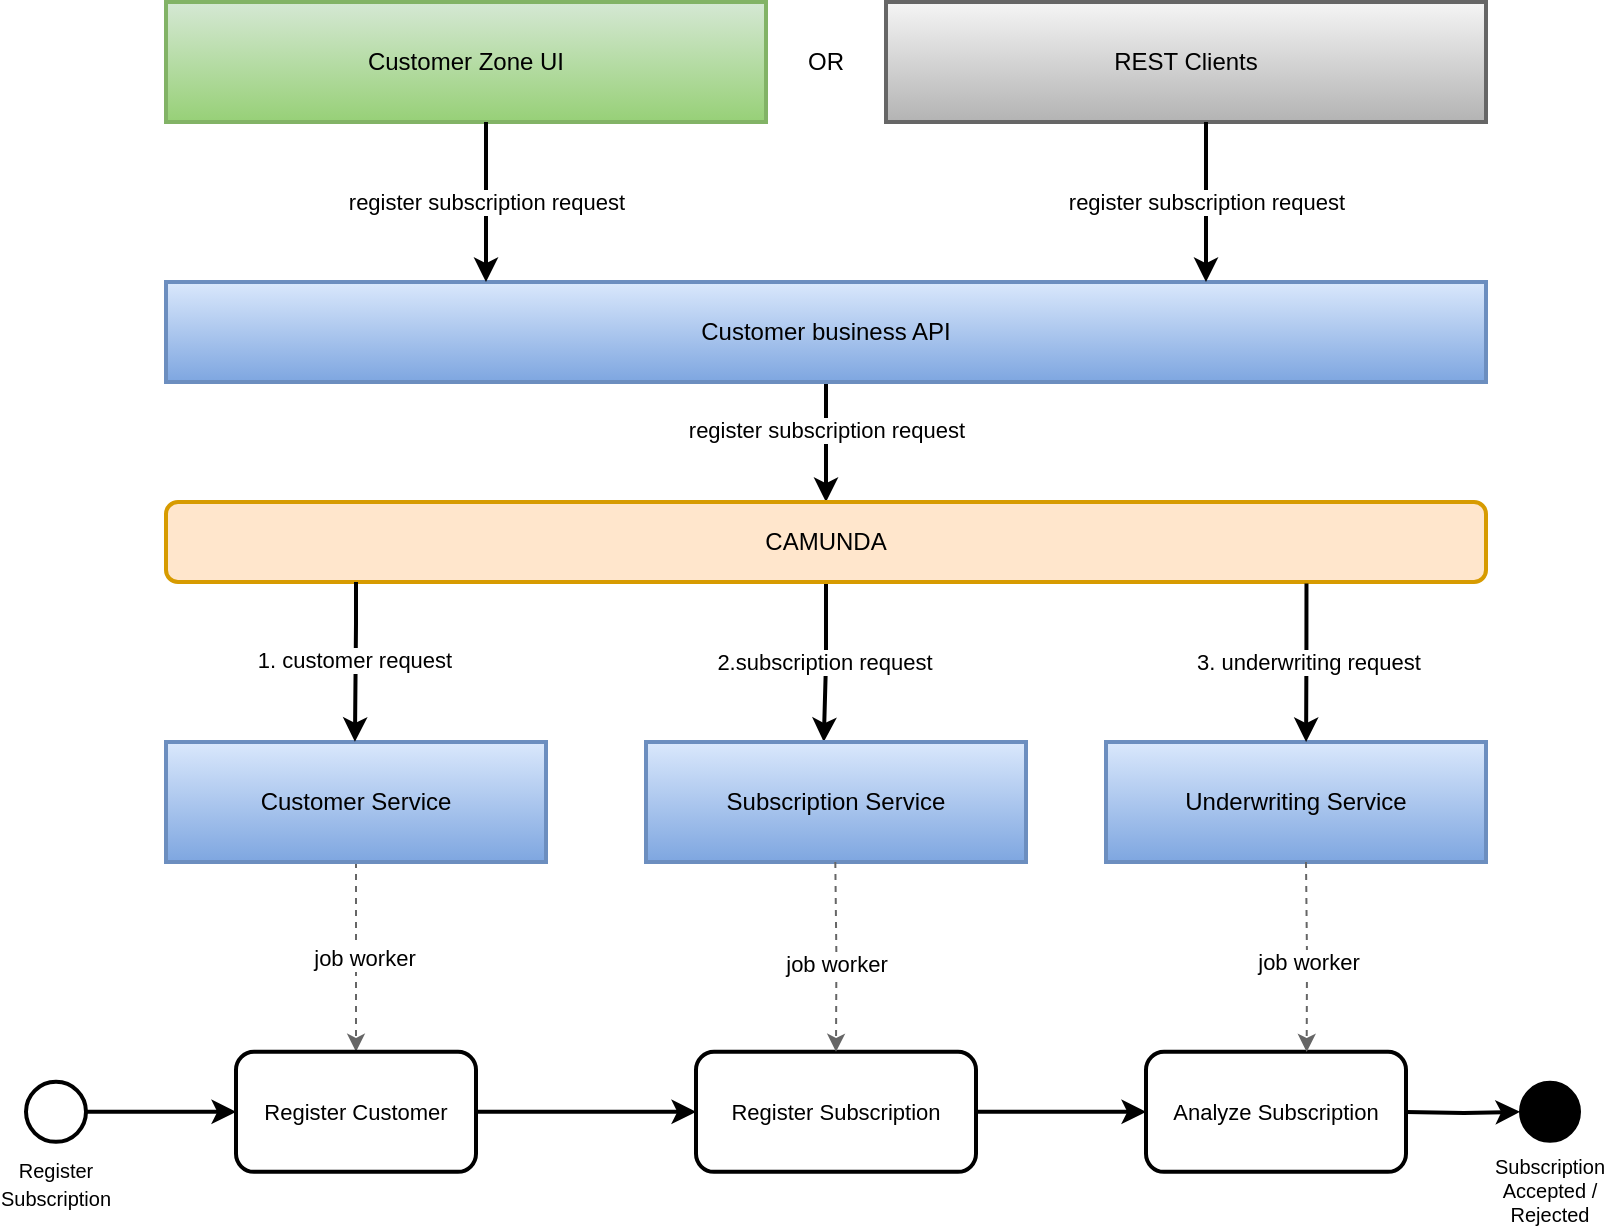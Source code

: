 <mxfile version="22.1.18" type="device" pages="2">
  <diagram name="Application diagram and process" id="FSM_f_IeyWhHZhNTd732">
    <mxGraphModel dx="1220" dy="674" grid="1" gridSize="10" guides="1" tooltips="1" connect="1" arrows="1" fold="1" page="1" pageScale="1" pageWidth="827" pageHeight="1169" math="0" shadow="0">
      <root>
        <mxCell id="0" />
        <mxCell id="1" parent="0" />
        <mxCell id="EqphdQN57ybP5H1wpcF1-2" value="Customer Zone UI" style="rounded=0;whiteSpace=wrap;html=1;strokeWidth=2;fillColor=#d5e8d4;gradientColor=#97d077;strokeColor=#82b366;" parent="1" vertex="1">
          <mxGeometry x="95" y="10" width="300" height="60" as="geometry" />
        </mxCell>
        <mxCell id="EqphdQN57ybP5H1wpcF1-16" value="register subscription request" style="edgeStyle=orthogonalEdgeStyle;rounded=0;orthogonalLoop=1;jettySize=auto;html=1;entryX=0.5;entryY=0;entryDx=0;entryDy=0;strokeWidth=2;" parent="1" source="EqphdQN57ybP5H1wpcF1-3" target="EqphdQN57ybP5H1wpcF1-12" edge="1">
          <mxGeometry x="-0.2" relative="1" as="geometry">
            <Array as="points">
              <mxPoint x="425" y="230" />
              <mxPoint x="425" y="230" />
            </Array>
            <mxPoint as="offset" />
          </mxGeometry>
        </mxCell>
        <mxCell id="EqphdQN57ybP5H1wpcF1-3" value="Customer business API" style="rounded=0;whiteSpace=wrap;html=1;strokeWidth=2;fillColor=#dae8fc;gradientColor=#7ea6e0;strokeColor=#6c8ebf;" parent="1" vertex="1">
          <mxGeometry x="95" y="150" width="660" height="50" as="geometry" />
        </mxCell>
        <mxCell id="EqphdQN57ybP5H1wpcF1-5" value="register subscription request" style="edgeStyle=orthogonalEdgeStyle;rounded=0;orthogonalLoop=1;jettySize=auto;html=1;strokeWidth=2;" parent="1" source="EqphdQN57ybP5H1wpcF1-2" edge="1">
          <mxGeometry relative="1" as="geometry">
            <mxPoint x="255" y="150" as="targetPoint" />
            <Array as="points">
              <mxPoint x="255" y="150" />
            </Array>
          </mxGeometry>
        </mxCell>
        <mxCell id="EqphdQN57ybP5H1wpcF1-8" value="REST Clients" style="rounded=0;whiteSpace=wrap;html=1;strokeWidth=2;fillColor=#f5f5f5;gradientColor=#b3b3b3;strokeColor=#666666;" parent="1" vertex="1">
          <mxGeometry x="455" y="10" width="300" height="60" as="geometry" />
        </mxCell>
        <mxCell id="EqphdQN57ybP5H1wpcF1-17" value="2.subscription request" style="edgeStyle=orthogonalEdgeStyle;rounded=0;orthogonalLoop=1;jettySize=auto;html=1;entryX=0.5;entryY=0;entryDx=0;entryDy=0;strokeWidth=2;exitX=0.5;exitY=1;exitDx=0;exitDy=0;" parent="1" edge="1" source="EqphdQN57ybP5H1wpcF1-12">
          <mxGeometry relative="1" as="geometry">
            <mxPoint x="424" y="310" as="sourcePoint" />
            <mxPoint x="423.87" y="380" as="targetPoint" />
          </mxGeometry>
        </mxCell>
        <mxCell id="EqphdQN57ybP5H1wpcF1-12" value="CAMUNDA" style="rounded=1;whiteSpace=wrap;html=1;strokeWidth=2;fillColor=#ffe6cc;strokeColor=#d79b00;" parent="1" vertex="1">
          <mxGeometry x="95" y="260" width="660" height="40" as="geometry" />
        </mxCell>
        <mxCell id="zcVU4DoFLLSGYabCWsxN-13" value="" style="edgeStyle=orthogonalEdgeStyle;rounded=0;orthogonalLoop=1;jettySize=auto;html=1;entryX=0.5;entryY=0;entryDx=0;entryDy=0;exitX=0.5;exitY=1;exitDx=0;exitDy=0;dashed=1;strokeWidth=1;fillColor=#f5f5f5;gradientColor=#b3b3b3;strokeColor=#666666;" edge="1" parent="1" source="EqphdQN57ybP5H1wpcF1-13" target="zcVU4DoFLLSGYabCWsxN-3">
          <mxGeometry relative="1" as="geometry">
            <mxPoint x="195" y="450" as="sourcePoint" />
          </mxGeometry>
        </mxCell>
        <mxCell id="NPMGVPExhr0252WPOm7D-1" value="job worker" style="edgeLabel;html=1;align=center;verticalAlign=middle;resizable=0;points=[];" vertex="1" connectable="0" parent="zcVU4DoFLLSGYabCWsxN-13">
          <mxGeometry x="-0.003" y="4" relative="1" as="geometry">
            <mxPoint as="offset" />
          </mxGeometry>
        </mxCell>
        <mxCell id="EqphdQN57ybP5H1wpcF1-13" value="Customer Service" style="rounded=0;whiteSpace=wrap;html=1;strokeWidth=2;fillColor=#dae8fc;gradientColor=#7ea6e0;strokeColor=#6c8ebf;" parent="1" vertex="1">
          <mxGeometry x="95" y="380" width="190" height="60" as="geometry" />
        </mxCell>
        <mxCell id="EqphdQN57ybP5H1wpcF1-14" value="Subscription Service" style="rounded=0;whiteSpace=wrap;html=1;strokeWidth=2;fillColor=#dae8fc;gradientColor=#7ea6e0;strokeColor=#6c8ebf;" parent="1" vertex="1">
          <mxGeometry x="335" y="380" width="190" height="60" as="geometry" />
        </mxCell>
        <mxCell id="EqphdQN57ybP5H1wpcF1-15" value="Underwriting Service" style="rounded=0;whiteSpace=wrap;html=1;strokeWidth=2;fillColor=#dae8fc;gradientColor=#7ea6e0;strokeColor=#6c8ebf;" parent="1" vertex="1">
          <mxGeometry x="565" y="380" width="190" height="60" as="geometry" />
        </mxCell>
        <mxCell id="EqphdQN57ybP5H1wpcF1-20" value="1. customer request" style="edgeStyle=orthogonalEdgeStyle;rounded=0;orthogonalLoop=1;jettySize=auto;html=1;entryX=0.5;entryY=0;entryDx=0;entryDy=0;strokeWidth=2;" parent="1" edge="1">
          <mxGeometry relative="1" as="geometry">
            <mxPoint x="190" y="300" as="sourcePoint" />
            <mxPoint x="189.47" y="379.88" as="targetPoint" />
            <Array as="points">
              <mxPoint x="190.42" y="320.88" />
              <mxPoint x="189.42" y="320.88" />
            </Array>
          </mxGeometry>
        </mxCell>
        <mxCell id="EqphdQN57ybP5H1wpcF1-21" value="3. underwriting request" style="edgeStyle=orthogonalEdgeStyle;rounded=0;orthogonalLoop=1;jettySize=auto;html=1;entryX=0.5;entryY=0;entryDx=0;entryDy=0;exitX=0.864;exitY=1.018;exitDx=0;exitDy=0;strokeWidth=2;exitPerimeter=0;" parent="1" edge="1" source="EqphdQN57ybP5H1wpcF1-12">
          <mxGeometry x="0.004" relative="1" as="geometry">
            <mxPoint x="667.31" y="321.02" as="sourcePoint" />
            <mxPoint x="665.05" y="380" as="targetPoint" />
            <Array as="points" />
            <mxPoint as="offset" />
          </mxGeometry>
        </mxCell>
        <mxCell id="EqphdQN57ybP5H1wpcF1-22" value="register subscription request" style="edgeStyle=orthogonalEdgeStyle;rounded=0;orthogonalLoop=1;jettySize=auto;html=1;strokeWidth=2;" parent="1" edge="1">
          <mxGeometry relative="1" as="geometry">
            <mxPoint x="615" y="70" as="sourcePoint" />
            <mxPoint x="615" y="150" as="targetPoint" />
            <Array as="points">
              <mxPoint x="615" y="110" />
              <mxPoint x="615" y="110" />
            </Array>
          </mxGeometry>
        </mxCell>
        <mxCell id="zcVU4DoFLLSGYabCWsxN-9" style="edgeStyle=orthogonalEdgeStyle;rounded=0;orthogonalLoop=1;jettySize=auto;html=1;entryX=0;entryY=0.5;entryDx=0;entryDy=0;strokeWidth=2;" edge="1" parent="1" source="zcVU4DoFLLSGYabCWsxN-2" target="zcVU4DoFLLSGYabCWsxN-3">
          <mxGeometry relative="1" as="geometry" />
        </mxCell>
        <mxCell id="zcVU4DoFLLSGYabCWsxN-2" value="&lt;font style=&quot;font-size: 10px;&quot;&gt;Register Subscription&lt;/font&gt;" style="ellipse;whiteSpace=wrap;html=1;aspect=fixed;verticalAlign=top;horizontal=1;labelPosition=center;verticalLabelPosition=bottom;align=center;strokeWidth=2;" vertex="1" parent="1">
          <mxGeometry x="25" y="549.92" width="30" height="30" as="geometry" />
        </mxCell>
        <mxCell id="zcVU4DoFLLSGYabCWsxN-8" style="edgeStyle=orthogonalEdgeStyle;rounded=0;orthogonalLoop=1;jettySize=auto;html=1;entryX=0;entryY=0.5;entryDx=0;entryDy=0;strokeWidth=2;" edge="1" parent="1" source="zcVU4DoFLLSGYabCWsxN-3" target="zcVU4DoFLLSGYabCWsxN-4">
          <mxGeometry relative="1" as="geometry" />
        </mxCell>
        <mxCell id="zcVU4DoFLLSGYabCWsxN-3" value="Register Customer" style="rounded=1;whiteSpace=wrap;html=1;strokeWidth=2;fontSize=11;" vertex="1" parent="1">
          <mxGeometry x="130" y="534.92" width="120" height="60" as="geometry" />
        </mxCell>
        <mxCell id="zcVU4DoFLLSGYabCWsxN-7" style="edgeStyle=orthogonalEdgeStyle;rounded=0;orthogonalLoop=1;jettySize=auto;html=1;strokeWidth=2;" edge="1" parent="1" source="zcVU4DoFLLSGYabCWsxN-4" target="zcVU4DoFLLSGYabCWsxN-5">
          <mxGeometry relative="1" as="geometry" />
        </mxCell>
        <mxCell id="zcVU4DoFLLSGYabCWsxN-4" value="Register Subscription" style="rounded=1;whiteSpace=wrap;html=1;strokeWidth=2;fontSize=11;" vertex="1" parent="1">
          <mxGeometry x="360" y="534.92" width="140" height="60" as="geometry" />
        </mxCell>
        <mxCell id="zcVU4DoFLLSGYabCWsxN-5" value="Analyze Subscription" style="rounded=1;whiteSpace=wrap;html=1;strokeWidth=2;fontSize=11;" vertex="1" parent="1">
          <mxGeometry x="585" y="534.92" width="130" height="60" as="geometry" />
        </mxCell>
        <mxCell id="zcVU4DoFLLSGYabCWsxN-12" style="edgeStyle=orthogonalEdgeStyle;rounded=0;orthogonalLoop=1;jettySize=auto;html=1;entryX=0;entryY=0.5;entryDx=0;entryDy=0;strokeWidth=2;" edge="1" parent="1" target="zcVU4DoFLLSGYabCWsxN-10">
          <mxGeometry relative="1" as="geometry">
            <mxPoint x="715" y="565" as="sourcePoint" />
          </mxGeometry>
        </mxCell>
        <mxCell id="zcVU4DoFLLSGYabCWsxN-10" value="Subscription Accepted / Rejected" style="ellipse;whiteSpace=wrap;html=1;aspect=fixed;fillColor=#000000;horizontal=1;labelPosition=center;verticalLabelPosition=bottom;align=center;verticalAlign=top;fontSize=10;" vertex="1" parent="1">
          <mxGeometry x="772" y="549.92" width="30" height="30" as="geometry" />
        </mxCell>
        <mxCell id="zcVU4DoFLLSGYabCWsxN-15" value="" style="edgeStyle=orthogonalEdgeStyle;rounded=0;orthogonalLoop=1;jettySize=auto;html=1;exitX=0.5;exitY=1;exitDx=0;exitDy=0;dashed=1;strokeWidth=1;fillColor=#f5f5f5;gradientColor=#b3b3b3;strokeColor=#666666;entryX=0.5;entryY=0;entryDx=0;entryDy=0;" edge="1" parent="1" target="zcVU4DoFLLSGYabCWsxN-4">
          <mxGeometry relative="1" as="geometry">
            <mxPoint x="429.66" y="440" as="sourcePoint" />
            <mxPoint x="430" y="530" as="targetPoint" />
          </mxGeometry>
        </mxCell>
        <mxCell id="NPMGVPExhr0252WPOm7D-3" value="job worker" style="edgeLabel;html=1;align=center;verticalAlign=middle;resizable=0;points=[];" vertex="1" connectable="0" parent="zcVU4DoFLLSGYabCWsxN-15">
          <mxGeometry x="0.1" relative="1" as="geometry">
            <mxPoint y="-2" as="offset" />
          </mxGeometry>
        </mxCell>
        <mxCell id="mis5JClReSJxdjSF5Wmw-3" value="" style="edgeStyle=orthogonalEdgeStyle;rounded=0;orthogonalLoop=1;jettySize=auto;html=1;exitX=0.5;exitY=1;exitDx=0;exitDy=0;dashed=1;strokeWidth=1;fillColor=#f5f5f5;gradientColor=#b3b3b3;strokeColor=#666666;entryX=0.5;entryY=0;entryDx=0;entryDy=0;" edge="1" parent="1">
          <mxGeometry relative="1" as="geometry">
            <mxPoint x="665" y="440" as="sourcePoint" />
            <mxPoint x="665.34" y="535" as="targetPoint" />
          </mxGeometry>
        </mxCell>
        <mxCell id="mis5JClReSJxdjSF5Wmw-4" value="job worker" style="edgeLabel;html=1;align=center;verticalAlign=middle;resizable=0;points=[];" vertex="1" connectable="0" parent="mis5JClReSJxdjSF5Wmw-3">
          <mxGeometry x="0.1" relative="1" as="geometry">
            <mxPoint y="-2" as="offset" />
          </mxGeometry>
        </mxCell>
        <mxCell id="58AXZ56p5qT9tm1pG3Y3-1" value="OR" style="text;html=1;strokeColor=none;fillColor=none;align=center;verticalAlign=middle;whiteSpace=wrap;rounded=0;" vertex="1" parent="1">
          <mxGeometry x="395" y="25" width="60" height="30" as="geometry" />
        </mxCell>
      </root>
    </mxGraphModel>
  </diagram>
  <diagram name="Logical diagram" id="E2NaoQI-zkE9dp36Fbta">
    <mxGraphModel dx="1257" dy="694" grid="1" gridSize="10" guides="1" tooltips="1" connect="1" arrows="1" fold="1" page="1" pageScale="1" pageWidth="827" pageHeight="1169" math="0" shadow="0">
      <root>
        <mxCell id="-XD8w-e7FFqxHBaUjs2t-0" />
        <mxCell id="-XD8w-e7FFqxHBaUjs2t-1" parent="-XD8w-e7FFqxHBaUjs2t-0" />
        <mxCell id="-XD8w-e7FFqxHBaUjs2t-2" value="Customer Zone UI&amp;nbsp;" style="rounded=0;whiteSpace=wrap;html=1;strokeWidth=2;fillColor=#d5e8d4;gradientColor=#97d077;strokeColor=#82b366;fontSize=10;verticalAlign=top;align=right;" vertex="1" parent="-XD8w-e7FFqxHBaUjs2t-1">
          <mxGeometry x="40" y="40" width="300" height="60" as="geometry" />
        </mxCell>
        <mxCell id="-XD8w-e7FFqxHBaUjs2t-4" value="Customer business API&amp;nbsp;" style="rounded=0;whiteSpace=wrap;html=1;strokeWidth=2;fillColor=#dae8fc;gradientColor=#7ea6e0;strokeColor=#6c8ebf;horizontal=1;verticalAlign=top;align=right;fontSize=10;" vertex="1" parent="-XD8w-e7FFqxHBaUjs2t-1">
          <mxGeometry x="129.38" y="170" width="460.62" height="70" as="geometry" />
        </mxCell>
        <mxCell id="-XD8w-e7FFqxHBaUjs2t-5" value="http / rest" style="edgeStyle=orthogonalEdgeStyle;rounded=0;orthogonalLoop=1;jettySize=auto;html=1;strokeWidth=1;entryX=0.5;entryY=0;entryDx=0;entryDy=0;strokeColor=#006EAF;fillColor=#1ba1e2;exitX=0.5;exitY=1;exitDx=0;exitDy=0;fontSize=10;" edge="1" parent="-XD8w-e7FFqxHBaUjs2t-1" source="3aMHLn-zL4CBh3EvdL8x-0" target="XoBwDQfbGacnHAfuSFCK-1">
          <mxGeometry relative="1" as="geometry">
            <mxPoint x="200" y="180" as="targetPoint" />
          </mxGeometry>
        </mxCell>
        <mxCell id="-XD8w-e7FFqxHBaUjs2t-6" value="REST Clients&amp;nbsp;" style="rounded=0;whiteSpace=wrap;html=1;strokeWidth=2;fillColor=#f5f5f5;gradientColor=#b3b3b3;strokeColor=#666666;horizontal=1;align=right;verticalAlign=top;fontSize=10;" vertex="1" parent="-XD8w-e7FFqxHBaUjs2t-1">
          <mxGeometry x="400" y="40" width="190" height="60" as="geometry" />
        </mxCell>
        <mxCell id="-XD8w-e7FFqxHBaUjs2t-8" value="CAMUNDA" style="rounded=1;whiteSpace=wrap;html=1;strokeWidth=2;fillColor=#ffe6cc;strokeColor=#d79b00;" vertex="1" parent="-XD8w-e7FFqxHBaUjs2t-1">
          <mxGeometry x="40" y="290" width="660" height="50" as="geometry" />
        </mxCell>
        <mxCell id="-XD8w-e7FFqxHBaUjs2t-10" value="&lt;font style=&quot;font-size: 10px;&quot;&gt;Subscription Service&lt;/font&gt;" style="rounded=0;whiteSpace=wrap;html=1;strokeWidth=2;fillColor=#dae8fc;gradientColor=#7ea6e0;strokeColor=#6c8ebf;verticalAlign=top;align=right;fontSize=10;" vertex="1" parent="-XD8w-e7FFqxHBaUjs2t-1">
          <mxGeometry x="280" y="410" width="190" height="60" as="geometry" />
        </mxCell>
        <mxCell id="-XD8w-e7FFqxHBaUjs2t-14" value="http / rest" style="edgeStyle=orthogonalEdgeStyle;rounded=0;orthogonalLoop=1;jettySize=auto;html=1;strokeWidth=1;strokeColor=#006EAF;fillColor=#1ba1e2;entryX=0.835;entryY=-0.033;entryDx=0;entryDy=0;entryPerimeter=0;fontSize=10;exitX=0.5;exitY=1;exitDx=0;exitDy=0;verticalAlign=bottom;" edge="1" parent="-XD8w-e7FFqxHBaUjs2t-1" target="XoBwDQfbGacnHAfuSFCK-1" source="-XD8w-e7FFqxHBaUjs2t-6">
          <mxGeometry relative="1" as="geometry">
            <mxPoint x="560" y="120" as="sourcePoint" />
            <mxPoint x="560" y="180" as="targetPoint" />
          </mxGeometry>
        </mxCell>
        <mxCell id="-XD8w-e7FFqxHBaUjs2t-18" value="MSSQL" style="shape=cylinder3;whiteSpace=wrap;html=1;boundedLbl=1;backgroundOutline=1;size=15;fontSize=9;" vertex="1" parent="-XD8w-e7FFqxHBaUjs2t-1">
          <mxGeometry x="40" y="185" width="50" height="50" as="geometry" />
        </mxCell>
        <mxCell id="-XD8w-e7FFqxHBaUjs2t-19" value="tds" style="edgeStyle=orthogonalEdgeStyle;rounded=0;orthogonalLoop=1;jettySize=auto;html=1;entryX=1;entryY=0.5;entryDx=0;entryDy=0;entryPerimeter=0;fontSize=10;fillColor=#008a00;strokeColor=#005700;verticalAlign=bottom;exitX=0;exitY=0.5;exitDx=0;exitDy=0;" edge="1" parent="-XD8w-e7FFqxHBaUjs2t-1" source="XoBwDQfbGacnHAfuSFCK-1" target="-XD8w-e7FFqxHBaUjs2t-18">
          <mxGeometry relative="1" as="geometry" />
        </mxCell>
        <mxCell id="-XD8w-e7FFqxHBaUjs2t-20" value="tcp (27017)" style="edgeStyle=orthogonalEdgeStyle;rounded=0;orthogonalLoop=1;jettySize=auto;html=1;entryX=0.5;entryY=0;entryDx=0;entryDy=0;entryPerimeter=0;strokeWidth=1;exitX=0.5;exitY=1;exitDx=0;exitDy=0;fontSize=10;fillColor=#a20025;strokeColor=#6F0000;" edge="1" parent="-XD8w-e7FFqxHBaUjs2t-1" source="-XD8w-e7FFqxHBaUjs2t-22">
          <mxGeometry relative="1" as="geometry">
            <mxPoint x="375" y="470" as="sourcePoint" />
            <mxPoint x="332.5" y="520" as="targetPoint" />
            <Array as="points">
              <mxPoint x="333" y="490" />
              <mxPoint x="333" y="490" />
            </Array>
          </mxGeometry>
        </mxCell>
        <mxCell id="VSANAYaPnrMPeIzBK2SR-5" value="http" style="edgeStyle=orthogonalEdgeStyle;rounded=0;orthogonalLoop=1;jettySize=auto;html=1;entryX=0;entryY=0.5;entryDx=0;entryDy=0;endArrow=openThin;endFill=0;startArrow=openThin;startFill=0;fontSize=9;verticalAlign=top;fillColor=#1ba1e2;strokeColor=#006EAF;" edge="1" parent="-XD8w-e7FFqxHBaUjs2t-1" source="-XD8w-e7FFqxHBaUjs2t-22" target="VSANAYaPnrMPeIzBK2SR-3">
          <mxGeometry relative="1" as="geometry" />
        </mxCell>
        <mxCell id="-XD8w-e7FFqxHBaUjs2t-22" value="subscription-service-dapr" style="rounded=1;whiteSpace=wrap;html=1;fillColor=#1ba1e2;fontColor=#ffffff;strokeColor=#006EAF;fontSize=8;" vertex="1" parent="-XD8w-e7FFqxHBaUjs2t-1">
          <mxGeometry x="295" y="440" width="75" height="20" as="geometry" />
        </mxCell>
        <mxCell id="VSANAYaPnrMPeIzBK2SR-3" value="subscription-service" style="rounded=1;whiteSpace=wrap;html=1;fillColor=#1ba1e2;fontColor=#ffffff;strokeColor=#006EAF;fontSize=8;" vertex="1" parent="-XD8w-e7FFqxHBaUjs2t-1">
          <mxGeometry x="400" y="440" width="60" height="20" as="geometry" />
        </mxCell>
        <mxCell id="-XD8w-e7FFqxHBaUjs2t-7" value="grpc" style="edgeStyle=orthogonalEdgeStyle;rounded=0;orthogonalLoop=1;jettySize=auto;html=1;entryX=0.5;entryY=0;entryDx=0;entryDy=0;exitX=0.443;exitY=0.96;exitDx=0;exitDy=0;strokeWidth=1;exitPerimeter=0;fontSize=10;startArrow=classic;startFill=1;" edge="1" parent="-XD8w-e7FFqxHBaUjs2t-1" target="-XD8w-e7FFqxHBaUjs2t-22" source="-XD8w-e7FFqxHBaUjs2t-8">
          <mxGeometry x="-0.332" relative="1" as="geometry">
            <mxPoint x="333.63" y="351.02" as="sourcePoint" />
            <mxPoint x="331.37" y="410" as="targetPoint" />
            <Array as="points" />
            <mxPoint as="offset" />
          </mxGeometry>
        </mxCell>
        <mxCell id="VSANAYaPnrMPeIzBK2SR-6" value="&lt;font style=&quot;font-size: 10px;&quot;&gt;Customer Service&lt;/font&gt;" style="rounded=0;whiteSpace=wrap;html=1;strokeWidth=2;fillColor=#dae8fc;gradientColor=#7ea6e0;strokeColor=#6c8ebf;verticalAlign=top;align=right;fontSize=10;" vertex="1" parent="-XD8w-e7FFqxHBaUjs2t-1">
          <mxGeometry x="50" y="410" width="190" height="60" as="geometry" />
        </mxCell>
        <mxCell id="VSANAYaPnrMPeIzBK2SR-7" value="MongoDB" style="shape=cylinder3;whiteSpace=wrap;html=1;boundedLbl=1;backgroundOutline=1;size=15;fontSize=9;" vertex="1" parent="-XD8w-e7FFqxHBaUjs2t-1">
          <mxGeometry x="75.63" y="520" width="53.75" height="50" as="geometry" />
        </mxCell>
        <mxCell id="VSANAYaPnrMPeIzBK2SR-8" value="tcp (27017)" style="edgeStyle=orthogonalEdgeStyle;rounded=0;orthogonalLoop=1;jettySize=auto;html=1;entryX=0.5;entryY=0;entryDx=0;entryDy=0;entryPerimeter=0;strokeWidth=1;exitX=0.5;exitY=1;exitDx=0;exitDy=0;fontSize=10;fillColor=#a20025;strokeColor=#6F0000;" edge="1" parent="-XD8w-e7FFqxHBaUjs2t-1" source="VSANAYaPnrMPeIzBK2SR-10" target="VSANAYaPnrMPeIzBK2SR-7">
          <mxGeometry relative="1" as="geometry">
            <mxPoint x="145" y="470" as="sourcePoint" />
            <mxPoint x="140" y="480" as="targetPoint" />
            <Array as="points">
              <mxPoint x="103" y="490" />
              <mxPoint x="103" y="490" />
            </Array>
          </mxGeometry>
        </mxCell>
        <mxCell id="VSANAYaPnrMPeIzBK2SR-9" value="http" style="edgeStyle=orthogonalEdgeStyle;rounded=0;orthogonalLoop=1;jettySize=auto;html=1;entryX=0;entryY=0.5;entryDx=0;entryDy=0;endArrow=openThin;endFill=0;startArrow=openThin;startFill=0;fontSize=9;verticalAlign=top;fillColor=#1ba1e2;strokeColor=#006EAF;" edge="1" parent="-XD8w-e7FFqxHBaUjs2t-1" source="VSANAYaPnrMPeIzBK2SR-10" target="VSANAYaPnrMPeIzBK2SR-11">
          <mxGeometry relative="1" as="geometry" />
        </mxCell>
        <mxCell id="VSANAYaPnrMPeIzBK2SR-10" value="customer-service-dapr" style="rounded=1;whiteSpace=wrap;html=1;fillColor=#1ba1e2;fontColor=#ffffff;strokeColor=#006EAF;fontSize=8;" vertex="1" parent="-XD8w-e7FFqxHBaUjs2t-1">
          <mxGeometry x="65" y="440" width="75" height="20" as="geometry" />
        </mxCell>
        <mxCell id="VSANAYaPnrMPeIzBK2SR-11" value="customer-service" style="rounded=1;whiteSpace=wrap;html=1;fillColor=#1ba1e2;fontColor=#ffffff;strokeColor=#006EAF;fontSize=8;" vertex="1" parent="-XD8w-e7FFqxHBaUjs2t-1">
          <mxGeometry x="170" y="440" width="60" height="20" as="geometry" />
        </mxCell>
        <mxCell id="VSANAYaPnrMPeIzBK2SR-12" value="&lt;font style=&quot;font-size: 10px;&quot;&gt;Underwriting Service&lt;/font&gt;" style="rounded=0;whiteSpace=wrap;html=1;strokeWidth=2;fillColor=#dae8fc;gradientColor=#7ea6e0;strokeColor=#6c8ebf;verticalAlign=top;align=right;fontSize=10;" vertex="1" parent="-XD8w-e7FFqxHBaUjs2t-1">
          <mxGeometry x="500" y="410" width="190" height="60" as="geometry" />
        </mxCell>
        <mxCell id="VSANAYaPnrMPeIzBK2SR-14" value="tcp (27017)" style="edgeStyle=orthogonalEdgeStyle;rounded=0;orthogonalLoop=1;jettySize=auto;html=1;entryX=0.5;entryY=0;entryDx=0;entryDy=0;entryPerimeter=0;strokeWidth=1;exitX=0.5;exitY=1;exitDx=0;exitDy=0;fontSize=10;fillColor=#a20025;strokeColor=#6F0000;" edge="1" parent="-XD8w-e7FFqxHBaUjs2t-1" source="VSANAYaPnrMPeIzBK2SR-16">
          <mxGeometry relative="1" as="geometry">
            <mxPoint x="595" y="470" as="sourcePoint" />
            <mxPoint x="552.5" y="520" as="targetPoint" />
            <Array as="points">
              <mxPoint x="553" y="490" />
              <mxPoint x="553" y="490" />
            </Array>
          </mxGeometry>
        </mxCell>
        <mxCell id="VSANAYaPnrMPeIzBK2SR-15" value="http" style="edgeStyle=orthogonalEdgeStyle;rounded=0;orthogonalLoop=1;jettySize=auto;html=1;entryX=0;entryY=0.5;entryDx=0;entryDy=0;endArrow=openThin;endFill=0;startArrow=openThin;startFill=0;fontSize=9;verticalAlign=top;fillColor=#1ba1e2;strokeColor=#006EAF;" edge="1" parent="-XD8w-e7FFqxHBaUjs2t-1" source="VSANAYaPnrMPeIzBK2SR-16" target="VSANAYaPnrMPeIzBK2SR-17">
          <mxGeometry relative="1" as="geometry" />
        </mxCell>
        <mxCell id="VSANAYaPnrMPeIzBK2SR-16" value="underwriting-service-dapr" style="rounded=1;whiteSpace=wrap;html=1;fillColor=#1ba1e2;fontColor=#ffffff;strokeColor=#006EAF;fontSize=8;" vertex="1" parent="-XD8w-e7FFqxHBaUjs2t-1">
          <mxGeometry x="515" y="440" width="75" height="20" as="geometry" />
        </mxCell>
        <mxCell id="VSANAYaPnrMPeIzBK2SR-17" value="underwriting-service" style="rounded=1;whiteSpace=wrap;html=1;fillColor=#1ba1e2;fontColor=#ffffff;strokeColor=#006EAF;fontSize=8;" vertex="1" parent="-XD8w-e7FFqxHBaUjs2t-1">
          <mxGeometry x="620" y="440" width="60" height="20" as="geometry" />
        </mxCell>
        <mxCell id="XoBwDQfbGacnHAfuSFCK-8" value="http" style="edgeStyle=orthogonalEdgeStyle;rounded=0;orthogonalLoop=1;jettySize=auto;html=1;entryX=0;entryY=0.5;entryDx=0;entryDy=0;endArrow=openThin;endFill=0;startArrow=openThin;startFill=0;verticalAlign=top;fontSize=9;strokeColor=#006eaf;" edge="1" parent="-XD8w-e7FFqxHBaUjs2t-1" source="XoBwDQfbGacnHAfuSFCK-1" target="XoBwDQfbGacnHAfuSFCK-2">
          <mxGeometry relative="1" as="geometry" />
        </mxCell>
        <mxCell id="XoBwDQfbGacnHAfuSFCK-1" value="customer-experience-api" style="rounded=1;whiteSpace=wrap;html=1;fillColor=#1ba1e2;fontColor=#ffffff;strokeColor=#006EAF;fontSize=9;" vertex="1" parent="-XD8w-e7FFqxHBaUjs2t-1">
          <mxGeometry x="140" y="200" width="117.5" height="20" as="geometry" />
        </mxCell>
        <mxCell id="XoBwDQfbGacnHAfuSFCK-2" value="customer-service-dapr" style="rounded=1;whiteSpace=wrap;html=1;fillColor=#1ba1e2;fontColor=#ffffff;strokeColor=#006EAF;fontSize=9;" vertex="1" parent="-XD8w-e7FFqxHBaUjs2t-1">
          <mxGeometry x="304" y="200" width="110" height="20" as="geometry" />
        </mxCell>
        <mxCell id="XoBwDQfbGacnHAfuSFCK-3" value="grpc" style="edgeStyle=orthogonalEdgeStyle;rounded=0;orthogonalLoop=1;jettySize=auto;html=1;entryX=0.5;entryY=0;entryDx=0;entryDy=0;exitX=0.774;exitY=1.018;exitDx=0;exitDy=0;strokeWidth=1;exitPerimeter=0;fontSize=10;startArrow=classic;startFill=1;" edge="1" parent="-XD8w-e7FFqxHBaUjs2t-1" source="-XD8w-e7FFqxHBaUjs2t-8">
          <mxGeometry x="-0.332" relative="1" as="geometry">
            <mxPoint x="550.3" y="351.02" as="sourcePoint" />
            <mxPoint x="549.67" y="440" as="targetPoint" />
            <Array as="points">
              <mxPoint x="551" y="351" />
              <mxPoint x="550" y="351" />
            </Array>
            <mxPoint as="offset" />
          </mxGeometry>
        </mxCell>
        <mxCell id="XoBwDQfbGacnHAfuSFCK-4" value="grpc" style="edgeStyle=orthogonalEdgeStyle;rounded=0;orthogonalLoop=1;jettySize=auto;html=1;entryX=0.5;entryY=0;entryDx=0;entryDy=0;exitX=0.096;exitY=1.043;exitDx=0;exitDy=0;strokeWidth=1;exitPerimeter=0;fontSize=10;startArrow=classic;startFill=1;" edge="1" parent="-XD8w-e7FFqxHBaUjs2t-1" source="-XD8w-e7FFqxHBaUjs2t-8">
          <mxGeometry x="-0.332" relative="1" as="geometry">
            <mxPoint x="102.8" y="351.02" as="sourcePoint" />
            <mxPoint x="102.17" y="440" as="targetPoint" />
            <Array as="points">
              <mxPoint x="103" y="351" />
              <mxPoint x="102" y="351" />
            </Array>
            <mxPoint as="offset" />
          </mxGeometry>
        </mxCell>
        <mxCell id="-XD8w-e7FFqxHBaUjs2t-3" value="grpc" style="edgeStyle=orthogonalEdgeStyle;rounded=0;orthogonalLoop=1;jettySize=auto;html=1;entryX=0.468;entryY=-0.019;entryDx=0;entryDy=0;strokeWidth=1;entryPerimeter=0;exitX=0.412;exitY=1.105;exitDx=0;exitDy=0;exitPerimeter=0;startArrow=classic;startFill=1;" edge="1" parent="-XD8w-e7FFqxHBaUjs2t-1" source="XoBwDQfbGacnHAfuSFCK-2" target="-XD8w-e7FFqxHBaUjs2t-8">
          <mxGeometry relative="1" as="geometry" />
        </mxCell>
        <mxCell id="3aMHLn-zL4CBh3EvdL8x-0" value="customer-zone-web" style="rounded=1;whiteSpace=wrap;html=1;fillColor=#1ba1e2;fontColor=#ffffff;strokeColor=#006EAF;fontSize=9;" vertex="1" parent="-XD8w-e7FFqxHBaUjs2t-1">
          <mxGeometry x="142.5" y="70" width="117.5" height="20" as="geometry" />
        </mxCell>
        <mxCell id="wag5MC0uy3ijIM9_bh3p-0" value="MongoDB" style="shape=cylinder3;whiteSpace=wrap;html=1;boundedLbl=1;backgroundOutline=1;size=15;fontSize=9;" vertex="1" parent="-XD8w-e7FFqxHBaUjs2t-1">
          <mxGeometry x="305.63" y="520" width="53.75" height="50" as="geometry" />
        </mxCell>
        <mxCell id="wag5MC0uy3ijIM9_bh3p-1" value="MongoDB" style="shape=cylinder3;whiteSpace=wrap;html=1;boundedLbl=1;backgroundOutline=1;size=15;fontSize=9;" vertex="1" parent="-XD8w-e7FFqxHBaUjs2t-1">
          <mxGeometry x="525.63" y="520" width="53.75" height="50" as="geometry" />
        </mxCell>
        <mxCell id="wag5MC0uy3ijIM9_bh3p-10" value="Legend" style="swimlane;fontStyle=0;childLayout=stackLayout;horizontal=1;startSize=30;horizontalStack=0;resizeParent=1;resizeParentMax=0;resizeLast=0;collapsible=1;marginBottom=0;whiteSpace=wrap;html=1;fontSize=10;" vertex="1" parent="-XD8w-e7FFqxHBaUjs2t-1">
          <mxGeometry x="710" y="40" width="90" height="130" as="geometry">
            <mxRectangle x="720" y="150" width="70" height="30" as="alternateBounds" />
          </mxGeometry>
        </mxCell>
        <mxCell id="wag5MC0uy3ijIM9_bh3p-15" value="tcp" style="endArrow=classic;html=1;rounded=0;fillColor=#a20025;strokeColor=#6F0000;strokeWidth=2;fontSize=9;verticalAlign=bottom;" edge="1" parent="wag5MC0uy3ijIM9_bh3p-10">
          <mxGeometry width="50" height="50" relative="1" as="geometry">
            <mxPoint x="10" y="115" as="sourcePoint" />
            <mxPoint x="70" y="115" as="targetPoint" />
          </mxGeometry>
        </mxCell>
        <mxCell id="wag5MC0uy3ijIM9_bh3p-6" value="tds" style="endArrow=classic;html=1;rounded=0;fillColor=#008a00;strokeColor=#005700;strokeWidth=2;fontSize=9;verticalAlign=bottom;" edge="1" parent="wag5MC0uy3ijIM9_bh3p-10">
          <mxGeometry width="50" height="50" relative="1" as="geometry">
            <mxPoint x="10" y="95" as="sourcePoint" />
            <mxPoint x="70" y="95" as="targetPoint" />
          </mxGeometry>
        </mxCell>
        <mxCell id="wag5MC0uy3ijIM9_bh3p-3" value="grpc" style="endArrow=classic;html=1;rounded=0;fillColor=#dae8fc;gradientColor=#7ea6e0;strokeColor=#000000;strokeWidth=2;fontSize=9;verticalAlign=bottom;" edge="1" parent="wag5MC0uy3ijIM9_bh3p-10">
          <mxGeometry width="50" height="50" relative="1" as="geometry">
            <mxPoint x="10" y="69.77" as="sourcePoint" />
            <mxPoint x="70" y="69.77" as="targetPoint" />
          </mxGeometry>
        </mxCell>
        <mxCell id="wag5MC0uy3ijIM9_bh3p-14" value="http" style="endArrow=classic;html=1;rounded=0;fillColor=#1ba1e2;strokeColor=#006EAF;strokeWidth=2;fontSize=9;verticalAlign=bottom;" edge="1" parent="wag5MC0uy3ijIM9_bh3p-10">
          <mxGeometry width="50" height="50" relative="1" as="geometry">
            <mxPoint x="10" y="50" as="sourcePoint" />
            <mxPoint x="70" y="50" as="targetPoint" />
          </mxGeometry>
        </mxCell>
      </root>
    </mxGraphModel>
  </diagram>
</mxfile>

